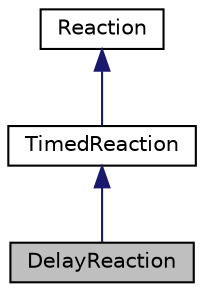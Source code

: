 digraph "DelayReaction"
{
 // INTERACTIVE_SVG=YES
 // LATEX_PDF_SIZE
  bgcolor="transparent";
  edge [fontname="Helvetica",fontsize="10",labelfontname="Helvetica",labelfontsize="10"];
  node [fontname="Helvetica",fontsize="10",shape=record];
  Node1 [label="DelayReaction",height=0.2,width=0.4,color="black", fillcolor="grey75", style="filled", fontcolor="black",tooltip="Reaction that is triggered after a certain time delay."];
  Node2 -> Node1 [dir="back",color="midnightblue",fontsize="10",style="solid",fontname="Helvetica"];
  Node2 [label="TimedReaction",height=0.2,width=0.4,color="black",URL="$class_timed_reaction.html",tooltip="TimedReactions are called based on elapsing of time."];
  Node3 -> Node2 [dir="back",color="midnightblue",fontsize="10",style="solid",fontname="Helvetica"];
  Node3 [label="Reaction",height=0.2,width=0.4,color="black",URL="$class_reaction.html",tooltip="Reactions are code to be called when a given condition is fulfilled."];
}
